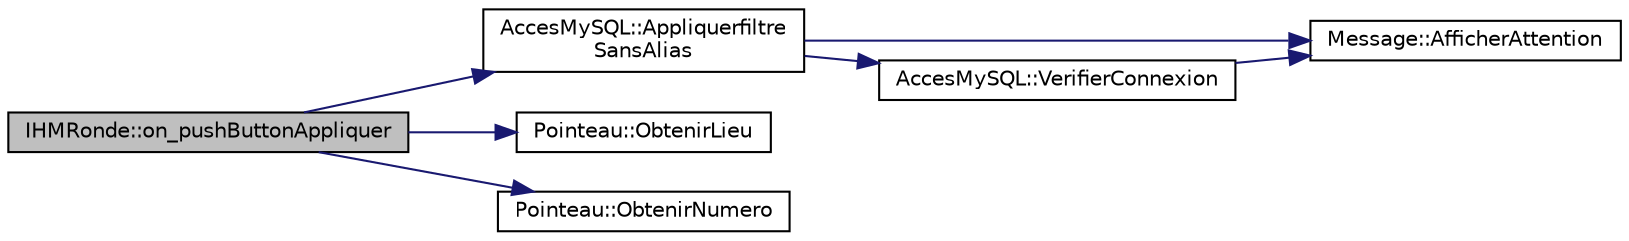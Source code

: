 digraph "IHMRonde::on_pushButtonAppliquer"
{
 // LATEX_PDF_SIZE
  edge [fontname="Helvetica",fontsize="10",labelfontname="Helvetica",labelfontsize="10"];
  node [fontname="Helvetica",fontsize="10",shape=record];
  rankdir="LR";
  Node1 [label="IHMRonde::on_pushButtonAppliquer",height=0.2,width=0.4,color="black", fillcolor="grey75", style="filled", fontcolor="black",tooltip=" "];
  Node1 -> Node2 [color="midnightblue",fontsize="10",style="solid"];
  Node2 [label="AccesMySQL::Appliquerfiltre\lSansAlias",height=0.2,width=0.4,color="black", fillcolor="white", style="filled",URL="$class_acces_my_s_q_l.html#a52caeabd1957cc06e71303e4f88f23be",tooltip=" "];
  Node2 -> Node3 [color="midnightblue",fontsize="10",style="solid"];
  Node3 [label="Message::AfficherAttention",height=0.2,width=0.4,color="black", fillcolor="white", style="filled",URL="$class_message.html#ac86f47b97c03cd86df0f23a28ea8a0a9",tooltip="Message::AfficherAttention Permet d'afficher l'information passé en paramètre dans un popup avec une ..."];
  Node2 -> Node4 [color="midnightblue",fontsize="10",style="solid"];
  Node4 [label="AccesMySQL::VerifierConnexion",height=0.2,width=0.4,color="black", fillcolor="white", style="filled",URL="$class_acces_my_s_q_l.html#ae2b42d87939b253b3cccb1a69b49cc51",tooltip=" "];
  Node4 -> Node3 [color="midnightblue",fontsize="10",style="solid"];
  Node1 -> Node5 [color="midnightblue",fontsize="10",style="solid"];
  Node5 [label="Pointeau::ObtenirLieu",height=0.2,width=0.4,color="black", fillcolor="white", style="filled",URL="$class_pointeau.html#a17a1dde2eaf96112202b310895d76837",tooltip=" "];
  Node1 -> Node6 [color="midnightblue",fontsize="10",style="solid"];
  Node6 [label="Pointeau::ObtenirNumero",height=0.2,width=0.4,color="black", fillcolor="white", style="filled",URL="$class_pointeau.html#a672546ff0590453e095607e91f1f457c",tooltip=" "];
}
